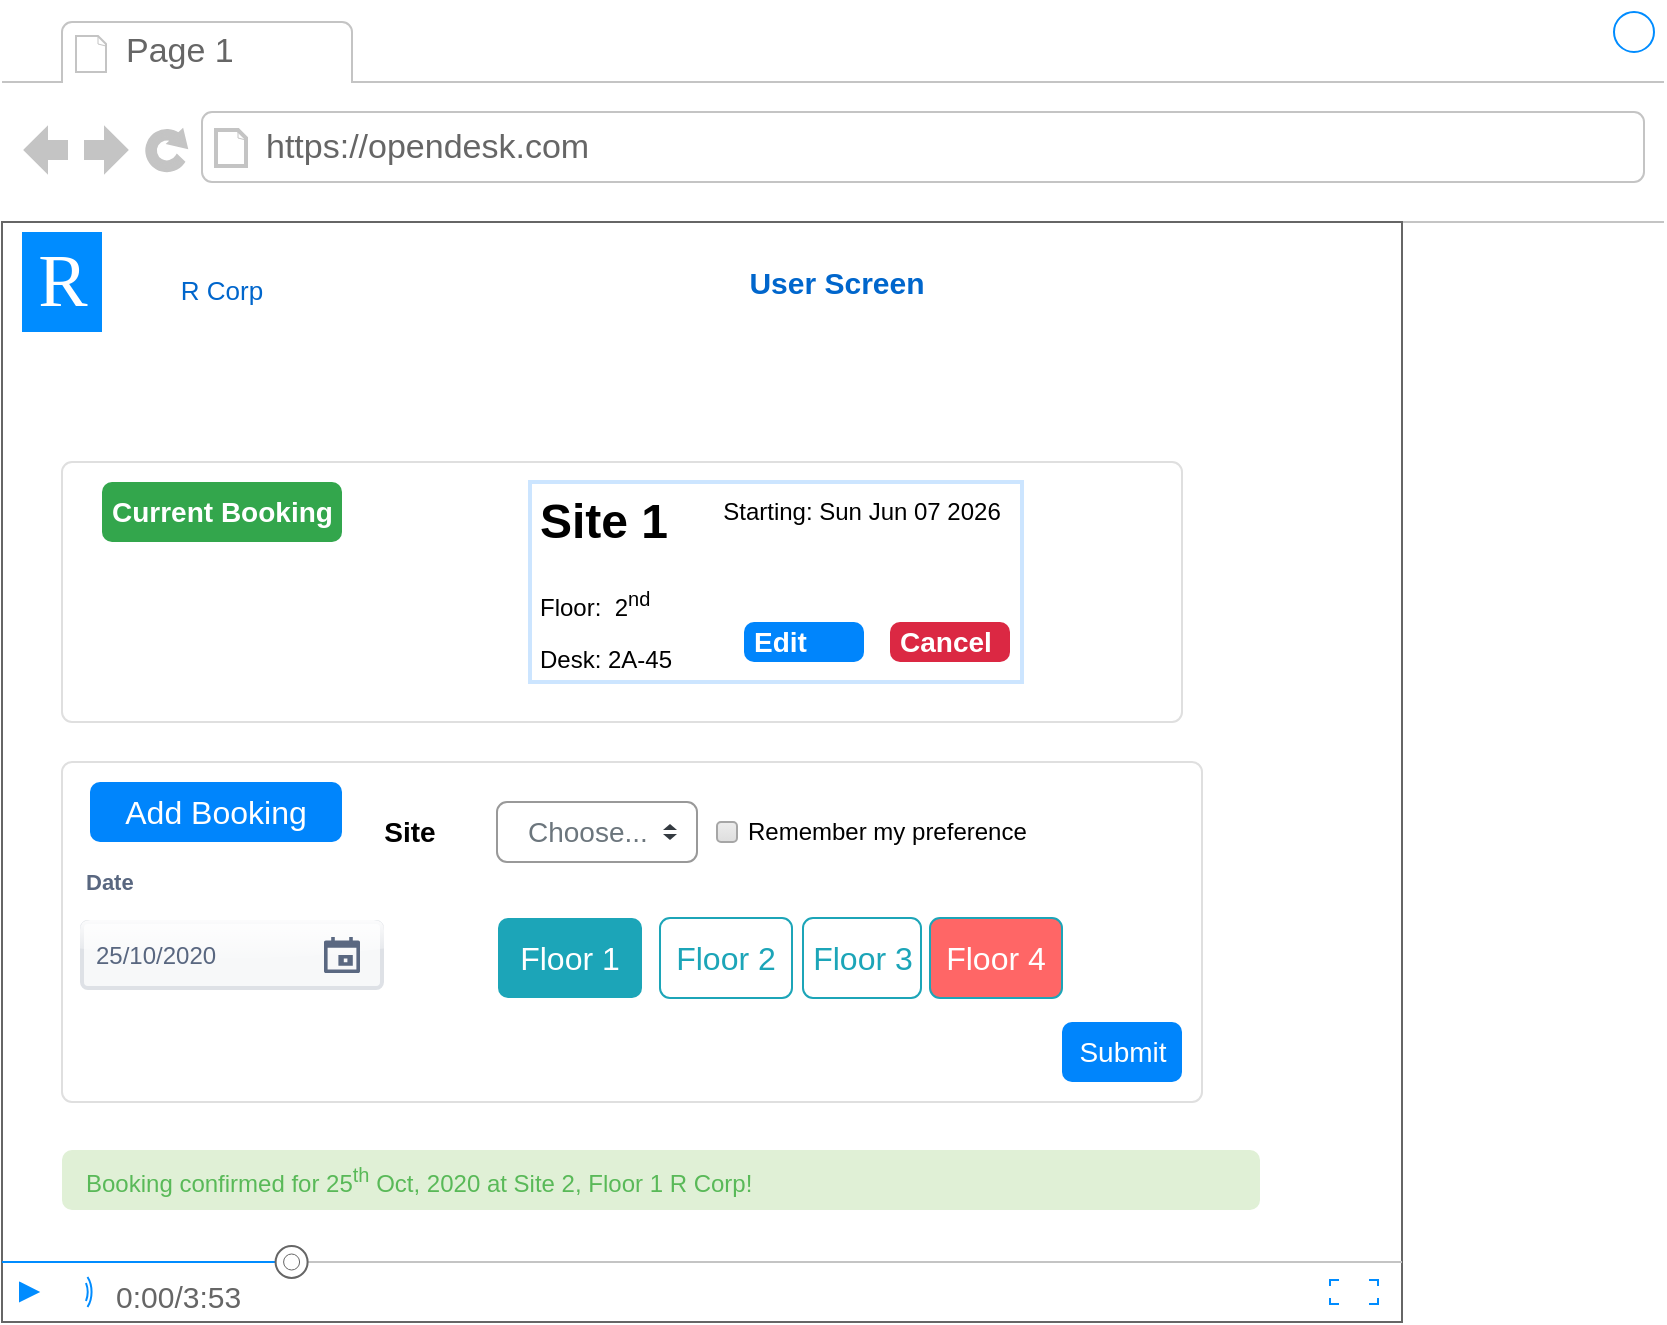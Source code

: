 <mxfile version="13.8.2" type="github">
  <diagram name="Page-1" id="c9db0220-8083-56f3-ca83-edcdcd058819">
    <mxGraphModel dx="1135" dy="653" grid="1" gridSize="10" guides="1" tooltips="1" connect="1" arrows="1" fold="1" page="1" pageScale="1.5" pageWidth="826" pageHeight="1169" background="#ffffff" math="0" shadow="0">
      <root>
        <mxCell id="0" style=";html=1;" />
        <mxCell id="1" style=";html=1;" parent="0" />
        <mxCell id="Vazs04PsXt7cwtrwzwDm-1" value="" style="strokeWidth=1;shadow=0;dashed=0;align=center;html=1;shape=mxgraph.mockup.containers.browserWindow;rSize=0;strokeColor2=#008cff;strokeColor3=#c4c4c4;mainText=,;recursiveResize=0;strokeColor=#FFFFFF;fontColor=#FFFFFF;" vertex="1" parent="1">
          <mxGeometry x="64" y="1150" width="831" height="660" as="geometry" />
        </mxCell>
        <mxCell id="Vazs04PsXt7cwtrwzwDm-2" value="Page 1" style="strokeWidth=1;shadow=0;dashed=0;align=center;html=1;shape=mxgraph.mockup.containers.anchor;fontSize=17;fontColor=#666666;align=left;" vertex="1" parent="Vazs04PsXt7cwtrwzwDm-1">
          <mxGeometry x="60" y="12" width="110" height="26" as="geometry" />
        </mxCell>
        <mxCell id="Vazs04PsXt7cwtrwzwDm-3" value="https://opendesk.com" style="strokeWidth=1;shadow=0;dashed=0;align=center;html=1;shape=mxgraph.mockup.containers.anchor;rSize=0;fontSize=17;fontColor=#666666;align=left;" vertex="1" parent="Vazs04PsXt7cwtrwzwDm-1">
          <mxGeometry x="130" y="60" width="250" height="26" as="geometry" />
        </mxCell>
        <mxCell id="Vazs04PsXt7cwtrwzwDm-4" value="" style="verticalLabelPosition=bottom;shadow=0;dashed=0;align=center;html=1;verticalAlign=top;strokeWidth=1;shape=mxgraph.mockup.containers.videoPlayer;strokeColor=#666666;strokeColor2=#008cff;strokeColor3=#c4c4c4;textColor=#666666;fillColor2=#008cff;barHeight=30;barPos=20;" vertex="1" parent="Vazs04PsXt7cwtrwzwDm-1">
          <mxGeometry y="110" width="700" height="550" as="geometry" />
        </mxCell>
        <mxCell id="Vazs04PsXt7cwtrwzwDm-5" value="R Corp" style="text;html=1;strokeColor=none;fillColor=none;align=center;verticalAlign=middle;whiteSpace=wrap;rounded=0;fontSize=13;fontColor=#0066CC;" vertex="1" parent="Vazs04PsXt7cwtrwzwDm-1">
          <mxGeometry x="60" y="133.5" width="100" height="20" as="geometry" />
        </mxCell>
        <mxCell id="Vazs04PsXt7cwtrwzwDm-7" value="R" style="text;html=1;align=center;verticalAlign=middle;resizable=0;points=[];autosize=1;fontSize=37;fontFamily=Tahoma;fillColor=#008CFF;fontColor=#FFFFFF;" vertex="1" parent="Vazs04PsXt7cwtrwzwDm-1">
          <mxGeometry x="10" y="115" width="40" height="50" as="geometry" />
        </mxCell>
        <mxCell id="Vazs04PsXt7cwtrwzwDm-8" value="&lt;span style=&quot;font-size: 15px&quot;&gt;&lt;b&gt;User Screen&lt;/b&gt;&lt;/span&gt;" style="text;html=1;strokeColor=none;fillColor=none;align=center;verticalAlign=middle;whiteSpace=wrap;rounded=0;fontSize=13;fontColor=#0066CC;" vertex="1" parent="Vazs04PsXt7cwtrwzwDm-1">
          <mxGeometry x="325" y="130" width="185" height="20" as="geometry" />
        </mxCell>
        <mxCell id="Vazs04PsXt7cwtrwzwDm-58" value="" style="html=1;shadow=0;dashed=0;shape=mxgraph.bootstrap.rrect;rSize=5;strokeColor=#DFDFDF;html=1;whiteSpace=wrap;fillColor=#ffffff;fontColor=#000000;verticalAlign=top;align=left;spacing=20;fontSize=14;spacingLeft=170;" vertex="1" parent="Vazs04PsXt7cwtrwzwDm-1">
          <mxGeometry x="30" y="230" width="560" height="130" as="geometry" />
        </mxCell>
        <mxCell id="Vazs04PsXt7cwtrwzwDm-75" value="" style="html=1;shadow=0;dashed=0;shape=mxgraph.bootstrap.rrect;rSize=5;strokeColor=#DFDFDF;html=1;whiteSpace=wrap;fillColor=#ffffff;fontColor=#000000;verticalAlign=top;align=left;spacing=20;fontSize=14;spacingLeft=170;" vertex="1" parent="Vazs04PsXt7cwtrwzwDm-1">
          <mxGeometry x="30" y="380" width="570" height="170" as="geometry" />
        </mxCell>
        <mxCell id="Vazs04PsXt7cwtrwzwDm-78" value="Current Booking&lt;br&gt;" style="html=1;shadow=0;dashed=0;shape=mxgraph.bootstrap.rrect;rSize=5;strokeColor=none;strokeWidth=1;fillColor=#33A64C;fontColor=#FFFFFF;whiteSpace=wrap;align=left;verticalAlign=middle;spacingLeft=0;fontStyle=1;fontSize=14;spacing=5;" vertex="1" parent="Vazs04PsXt7cwtrwzwDm-1">
          <mxGeometry x="50" y="240" width="120" height="30" as="geometry" />
        </mxCell>
        <UserObject label="Starting: %date{ddd mmm dd yyyy HH:MM:ss}%" placeholders="1" id="Vazs04PsXt7cwtrwzwDm-79">
          <mxCell style="text;html=1;strokeColor=none;fillColor=none;align=center;verticalAlign=middle;whiteSpace=wrap;overflow=hidden;" vertex="1" parent="Vazs04PsXt7cwtrwzwDm-1">
            <mxGeometry x="350" y="245" width="160" height="20" as="geometry" />
          </mxCell>
        </UserObject>
        <mxCell id="Vazs04PsXt7cwtrwzwDm-80" value="&lt;h1&gt;Site 1&lt;/h1&gt;&lt;p&gt;Floor:&amp;nbsp; 2&lt;sup&gt;nd&lt;/sup&gt;&lt;span style=&quot;vertical-align: super&quot;&gt;&amp;nbsp;&lt;/span&gt;&lt;/p&gt;&lt;p&gt;&lt;span style=&quot;vertical-align: super&quot;&gt;Desk: 2A-45&lt;/span&gt;&lt;/p&gt;" style="text;html=1;fillColor=none;spacing=5;spacingTop=-20;whiteSpace=wrap;overflow=hidden;rounded=0;shadow=0;strokeWidth=2;glass=1;strokeColor=#CCE5FF;" vertex="1" parent="Vazs04PsXt7cwtrwzwDm-1">
          <mxGeometry x="264" y="240" width="246" height="100" as="geometry" />
        </mxCell>
        <mxCell id="Vazs04PsXt7cwtrwzwDm-81" value="Cancel" style="html=1;shadow=0;dashed=0;shape=mxgraph.bootstrap.rrect;rSize=5;strokeColor=none;strokeWidth=1;fillColor=#DB2843;fontColor=#FFFFFF;whiteSpace=wrap;align=left;verticalAlign=middle;spacingLeft=0;fontStyle=1;fontSize=14;spacing=5;rounded=0;glass=1;" vertex="1" parent="Vazs04PsXt7cwtrwzwDm-1">
          <mxGeometry x="444" y="310" width="60" height="20" as="geometry" />
        </mxCell>
        <mxCell id="Vazs04PsXt7cwtrwzwDm-82" value="Edit" style="html=1;shadow=0;dashed=0;shape=mxgraph.bootstrap.rrect;rSize=5;strokeColor=none;strokeWidth=1;fillColor=#0085FC;fontColor=#FFFFFF;whiteSpace=wrap;align=left;verticalAlign=middle;spacingLeft=0;fontStyle=1;fontSize=14;spacing=5;rounded=0;glass=1;" vertex="1" parent="Vazs04PsXt7cwtrwzwDm-1">
          <mxGeometry x="371" y="310" width="60" height="20" as="geometry" />
        </mxCell>
        <mxCell id="Vazs04PsXt7cwtrwzwDm-83" value="Add Booking" style="html=1;shadow=0;dashed=0;shape=mxgraph.bootstrap.rrect;rSize=5;strokeColor=none;strokeWidth=1;fillColor=#0085FC;fontColor=#FFFFFF;whiteSpace=wrap;align=center;verticalAlign=middle;spacingLeft=0;fontStyle=0;fontSize=16;spacing=5;rounded=0;glass=1;" vertex="1" parent="Vazs04PsXt7cwtrwzwDm-1">
          <mxGeometry x="44" y="390" width="126" height="30" as="geometry" />
        </mxCell>
        <mxCell id="Vazs04PsXt7cwtrwzwDm-84" value="Choose..." style="html=1;shadow=0;dashed=0;shape=mxgraph.bootstrap.rrect;rSize=5;fillColor=#ffffff;strokeColor=#999999;align=left;spacing=15;fontSize=14;fontColor=#6C767D;rounded=0;glass=1;" vertex="1" parent="Vazs04PsXt7cwtrwzwDm-1">
          <mxGeometry x="247.5" y="400" width="100" height="30" as="geometry" />
        </mxCell>
        <mxCell id="Vazs04PsXt7cwtrwzwDm-85" value="" style="shape=triangle;direction=south;fillColor=#343A40;strokeColor=none;perimeter=none;" vertex="1" parent="Vazs04PsXt7cwtrwzwDm-84">
          <mxGeometry x="1" y="0.5" width="7" height="3" relative="1" as="geometry">
            <mxPoint x="-17" y="1" as="offset" />
          </mxGeometry>
        </mxCell>
        <mxCell id="Vazs04PsXt7cwtrwzwDm-86" value="" style="shape=triangle;direction=north;fillColor=#343A40;strokeColor=none;perimeter=none;" vertex="1" parent="Vazs04PsXt7cwtrwzwDm-84">
          <mxGeometry x="1" y="0.5" width="7" height="3" relative="1" as="geometry">
            <mxPoint x="-17" y="-4" as="offset" />
          </mxGeometry>
        </mxCell>
        <mxCell id="Vazs04PsXt7cwtrwzwDm-87" value="Remember my preference" style="html=1;shadow=0;dashed=0;shape=mxgraph.bootstrap.checkbox2;labelPosition=right;verticalLabelPosition=middle;align=left;verticalAlign=middle;gradientColor=#DEDEDE;fillColor=#EDEDED;strokeColor=#A6A6A6;checked=0;spacing=5;checkedFill=#0085FC;checkedStroke=#ffffff;rounded=0;glass=1;" vertex="1" parent="Vazs04PsXt7cwtrwzwDm-1">
          <mxGeometry x="357.5" y="410" width="10" height="10" as="geometry" />
        </mxCell>
        <mxCell id="Vazs04PsXt7cwtrwzwDm-88" value="Submit" style="html=1;shadow=0;dashed=0;shape=mxgraph.bootstrap.rrect;rSize=5;fillColor=#0085FC;strokeColor=none;align=center;spacing=15;fontSize=14;fontColor=#ffffff;rounded=0;glass=1;" vertex="1" parent="Vazs04PsXt7cwtrwzwDm-1">
          <mxGeometry x="530" y="510" width="60" height="30" as="geometry" />
        </mxCell>
        <mxCell id="Vazs04PsXt7cwtrwzwDm-89" value="&lt;b&gt;&lt;font style=&quot;font-size: 14px&quot;&gt;Site&lt;/font&gt;&lt;/b&gt;" style="text;html=1;strokeColor=none;fillColor=none;align=center;verticalAlign=middle;whiteSpace=wrap;rounded=0;shadow=0;glass=1;" vertex="1" parent="Vazs04PsXt7cwtrwzwDm-1">
          <mxGeometry x="184" y="405" width="40" height="20" as="geometry" />
        </mxCell>
        <mxCell id="Vazs04PsXt7cwtrwzwDm-97" value="Floor 1" style="html=1;shadow=0;dashed=0;shape=mxgraph.bootstrap.rrect;rSize=5;strokeColor=none;strokeWidth=1;fillColor=#1CA5B8;fontColor=#FFFFFF;whiteSpace=wrap;align=center;verticalAlign=middle;spacingLeft=0;fontStyle=0;fontSize=16;spacing=5;rounded=0;glass=1;" vertex="1" parent="Vazs04PsXt7cwtrwzwDm-1">
          <mxGeometry x="248" y="458" width="72" height="40" as="geometry" />
        </mxCell>
        <mxCell id="Vazs04PsXt7cwtrwzwDm-98" value="Floor 2" style="html=1;shadow=0;dashed=0;shape=mxgraph.bootstrap.rrect;rSize=5;strokeColor=#1CA5B8;strokeWidth=1;fillColor=none;fontColor=#1CA5B8;whiteSpace=wrap;align=center;verticalAlign=middle;spacingLeft=0;fontStyle=0;fontSize=16;spacing=5;rounded=0;glass=1;" vertex="1" parent="Vazs04PsXt7cwtrwzwDm-1">
          <mxGeometry x="329" y="458" width="66" height="40" as="geometry" />
        </mxCell>
        <mxCell id="Vazs04PsXt7cwtrwzwDm-99" value="Floor 3" style="html=1;shadow=0;dashed=0;shape=mxgraph.bootstrap.rrect;rSize=5;strokeColor=#1CA5B8;strokeWidth=1;fillColor=none;fontColor=#1CA5B8;whiteSpace=wrap;align=center;verticalAlign=middle;spacingLeft=0;fontStyle=0;fontSize=16;spacing=5;rounded=0;glass=1;" vertex="1" parent="Vazs04PsXt7cwtrwzwDm-1">
          <mxGeometry x="400.5" y="458" width="59" height="40" as="geometry" />
        </mxCell>
        <mxCell id="Vazs04PsXt7cwtrwzwDm-100" value="&lt;font color=&quot;#ffffff&quot;&gt;Floor 4&lt;/font&gt;" style="html=1;shadow=0;dashed=0;shape=mxgraph.bootstrap.rrect;rSize=5;strokeColor=#1CA5B8;strokeWidth=1;fontColor=#1CA5B8;whiteSpace=wrap;align=center;verticalAlign=middle;spacingLeft=0;fontStyle=0;fontSize=16;spacing=5;rounded=0;glass=1;fillColor=#FF6666;" vertex="1" parent="Vazs04PsXt7cwtrwzwDm-1">
          <mxGeometry x="464" y="458" width="66" height="40" as="geometry" />
        </mxCell>
        <mxCell id="Vazs04PsXt7cwtrwzwDm-202" value="Date" style="fillColor=none;strokeColor=none;html=1;fontSize=11;fontStyle=0;align=left;fontColor=#596780;fontStyle=1;fontSize=11;rounded=0;shadow=0;glass=1;" vertex="1" parent="Vazs04PsXt7cwtrwzwDm-1">
          <mxGeometry x="40" y="430" width="240" height="20" as="geometry" />
        </mxCell>
        <mxCell id="Vazs04PsXt7cwtrwzwDm-203" value="25/10/2020" style="rounded=1;arcSize=9;fillColor=#F7F8F9;align=left;spacingLeft=5;strokeColor=#DEE1E6;html=1;strokeWidth=2;fontColor=#596780;fontSize=12;shadow=0;glass=1;" vertex="1" parent="Vazs04PsXt7cwtrwzwDm-1">
          <mxGeometry x="40" y="460" width="150" height="33" as="geometry" />
        </mxCell>
        <mxCell id="Vazs04PsXt7cwtrwzwDm-204" value="" style="shape=mxgraph.gmdl.calendar;fillColor=#5A6881;strokeColor=none" vertex="1" parent="Vazs04PsXt7cwtrwzwDm-203">
          <mxGeometry x="1" y="0.5" width="18" height="18" relative="1" as="geometry">
            <mxPoint x="-29" y="-9" as="offset" />
          </mxGeometry>
        </mxCell>
        <mxCell id="Vazs04PsXt7cwtrwzwDm-207" value="Booking confirmed for 25&lt;sup&gt;th&lt;/sup&gt; Oct, 2020 at Site 2, Floor 1 R Corp!" style="html=1;shadow=0;dashed=0;shape=mxgraph.bootstrap.rrect;rSize=5;strokeColor=none;strokeWidth=1;fillColor=#E0F0D6;fontColor=#59B958;whiteSpace=wrap;align=left;verticalAlign=middle;spacingLeft=10;rounded=0;glass=1;" vertex="1" parent="Vazs04PsXt7cwtrwzwDm-1">
          <mxGeometry x="30" y="574" width="599" height="30" as="geometry" />
        </mxCell>
      </root>
    </mxGraphModel>
  </diagram>
</mxfile>
